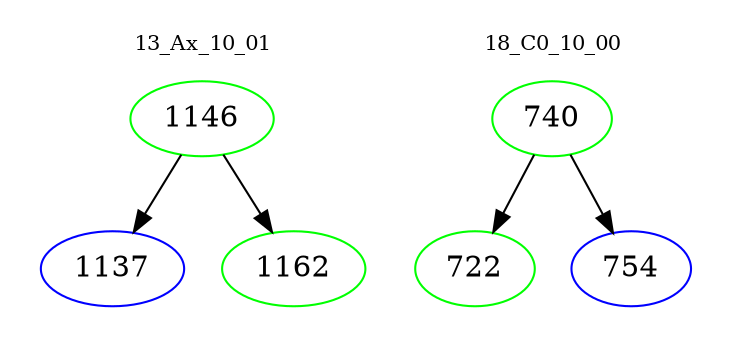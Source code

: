 digraph{
subgraph cluster_0 {
color = white
label = "13_Ax_10_01";
fontsize=10;
T0_1146 [label="1146", color="green"]
T0_1146 -> T0_1137 [color="black"]
T0_1137 [label="1137", color="blue"]
T0_1146 -> T0_1162 [color="black"]
T0_1162 [label="1162", color="green"]
}
subgraph cluster_1 {
color = white
label = "18_C0_10_00";
fontsize=10;
T1_740 [label="740", color="green"]
T1_740 -> T1_722 [color="black"]
T1_722 [label="722", color="green"]
T1_740 -> T1_754 [color="black"]
T1_754 [label="754", color="blue"]
}
}
